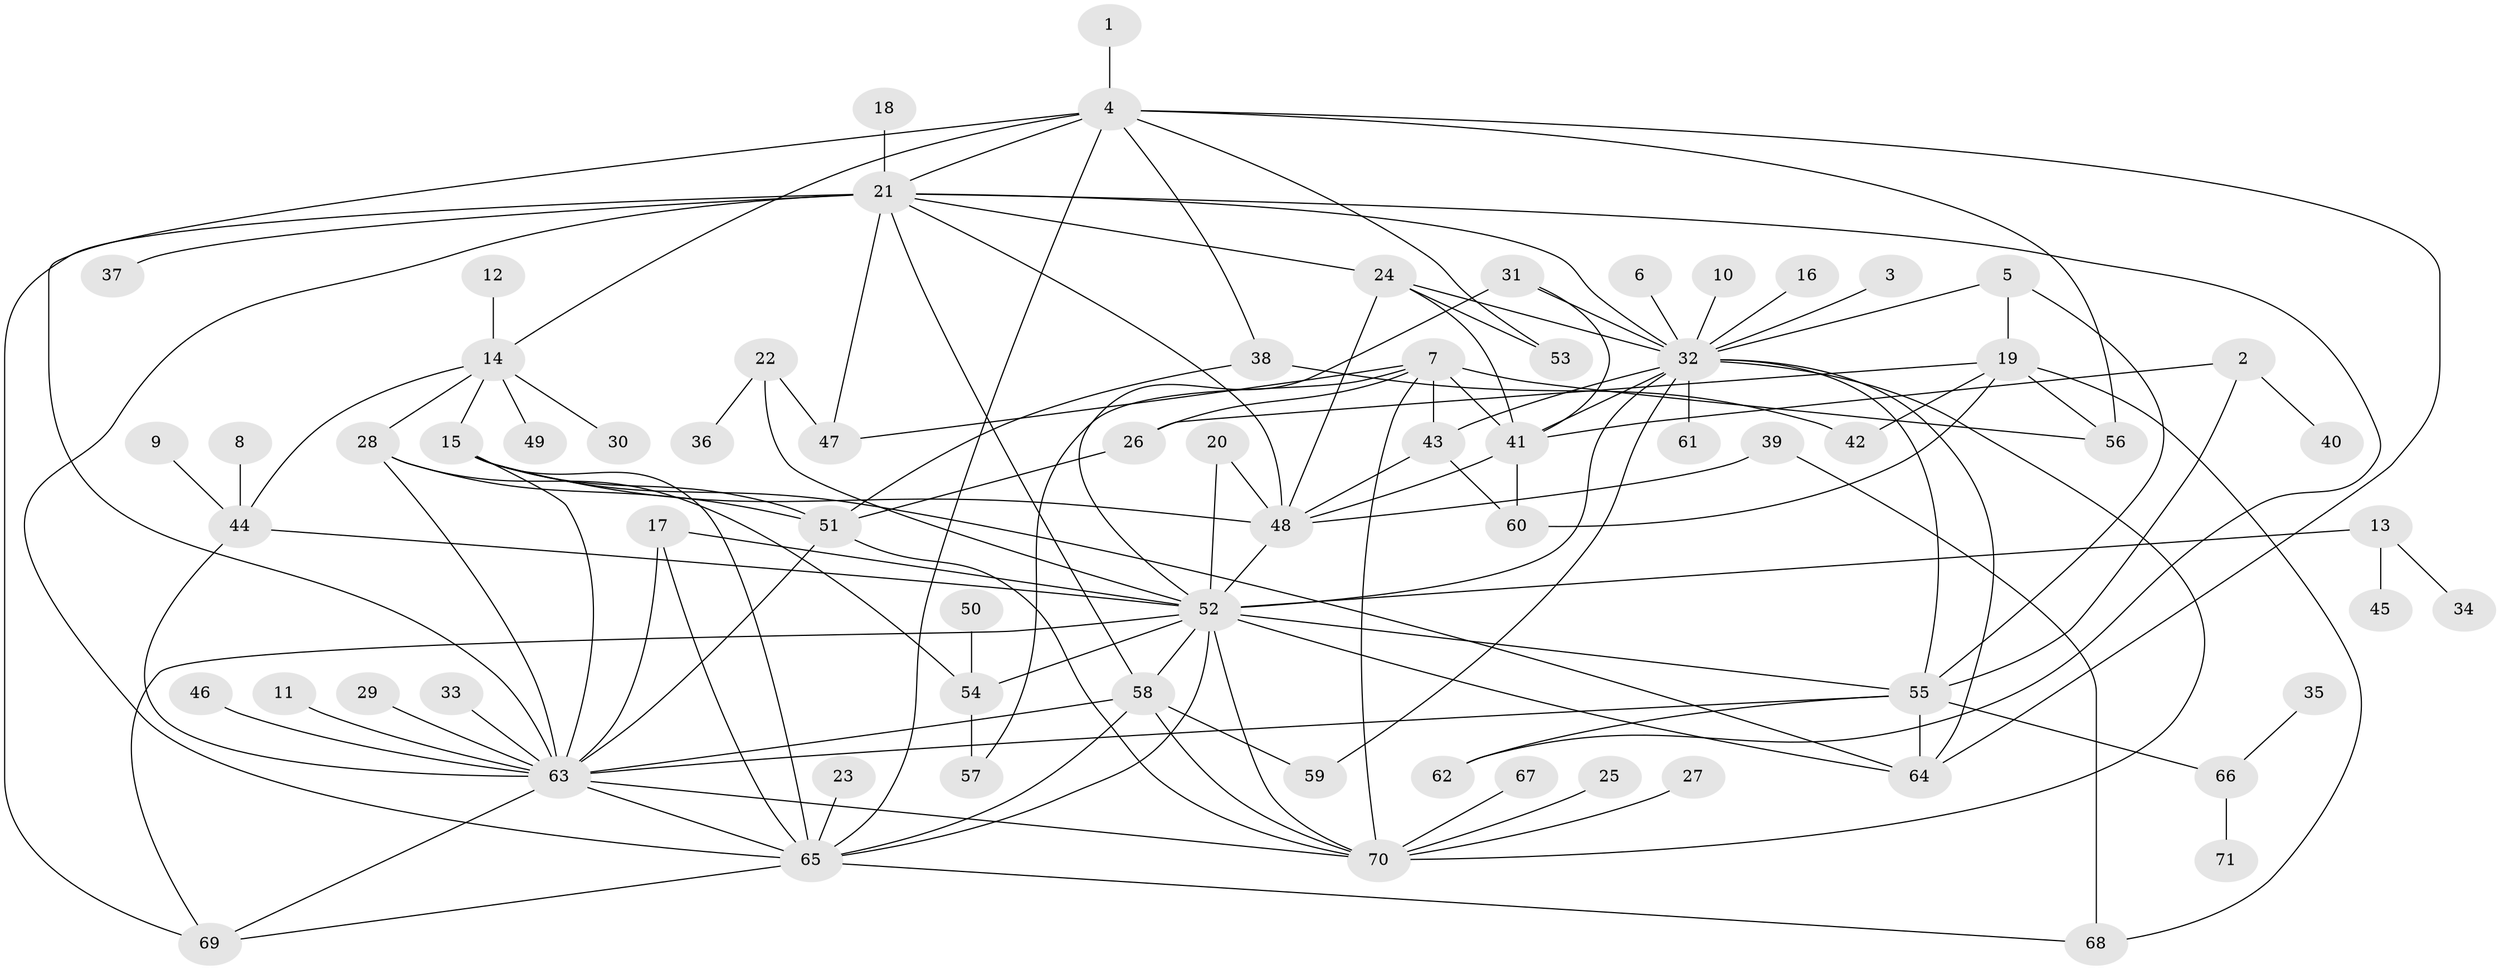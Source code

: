 // original degree distribution, {3: 0.1056338028169014, 9: 0.02112676056338028, 18: 0.007042253521126761, 15: 0.007042253521126761, 12: 0.014084507042253521, 6: 0.007042253521126761, 11: 0.007042253521126761, 8: 0.014084507042253521, 21: 0.007042253521126761, 2: 0.22535211267605634, 5: 0.056338028169014086, 1: 0.4295774647887324, 10: 0.014084507042253521, 7: 0.028169014084507043, 4: 0.056338028169014086}
// Generated by graph-tools (version 1.1) at 2025/01/03/09/25 03:01:40]
// undirected, 71 vertices, 129 edges
graph export_dot {
graph [start="1"]
  node [color=gray90,style=filled];
  1;
  2;
  3;
  4;
  5;
  6;
  7;
  8;
  9;
  10;
  11;
  12;
  13;
  14;
  15;
  16;
  17;
  18;
  19;
  20;
  21;
  22;
  23;
  24;
  25;
  26;
  27;
  28;
  29;
  30;
  31;
  32;
  33;
  34;
  35;
  36;
  37;
  38;
  39;
  40;
  41;
  42;
  43;
  44;
  45;
  46;
  47;
  48;
  49;
  50;
  51;
  52;
  53;
  54;
  55;
  56;
  57;
  58;
  59;
  60;
  61;
  62;
  63;
  64;
  65;
  66;
  67;
  68;
  69;
  70;
  71;
  1 -- 4 [weight=1.0];
  2 -- 40 [weight=1.0];
  2 -- 41 [weight=1.0];
  2 -- 55 [weight=2.0];
  3 -- 32 [weight=1.0];
  4 -- 14 [weight=1.0];
  4 -- 21 [weight=1.0];
  4 -- 38 [weight=1.0];
  4 -- 53 [weight=1.0];
  4 -- 56 [weight=1.0];
  4 -- 63 [weight=1.0];
  4 -- 64 [weight=1.0];
  4 -- 65 [weight=1.0];
  5 -- 19 [weight=1.0];
  5 -- 32 [weight=1.0];
  5 -- 55 [weight=1.0];
  6 -- 32 [weight=1.0];
  7 -- 26 [weight=1.0];
  7 -- 41 [weight=1.0];
  7 -- 43 [weight=1.0];
  7 -- 47 [weight=2.0];
  7 -- 56 [weight=1.0];
  7 -- 57 [weight=1.0];
  7 -- 70 [weight=1.0];
  8 -- 44 [weight=1.0];
  9 -- 44 [weight=1.0];
  10 -- 32 [weight=1.0];
  11 -- 63 [weight=1.0];
  12 -- 14 [weight=1.0];
  13 -- 34 [weight=1.0];
  13 -- 45 [weight=1.0];
  13 -- 52 [weight=1.0];
  14 -- 15 [weight=1.0];
  14 -- 28 [weight=1.0];
  14 -- 30 [weight=1.0];
  14 -- 44 [weight=1.0];
  14 -- 49 [weight=1.0];
  15 -- 48 [weight=1.0];
  15 -- 51 [weight=2.0];
  15 -- 63 [weight=1.0];
  15 -- 64 [weight=1.0];
  15 -- 65 [weight=1.0];
  16 -- 32 [weight=1.0];
  17 -- 52 [weight=1.0];
  17 -- 63 [weight=1.0];
  17 -- 65 [weight=1.0];
  18 -- 21 [weight=1.0];
  19 -- 26 [weight=1.0];
  19 -- 42 [weight=1.0];
  19 -- 56 [weight=1.0];
  19 -- 60 [weight=1.0];
  19 -- 68 [weight=1.0];
  20 -- 48 [weight=1.0];
  20 -- 52 [weight=1.0];
  21 -- 24 [weight=1.0];
  21 -- 32 [weight=1.0];
  21 -- 37 [weight=1.0];
  21 -- 47 [weight=2.0];
  21 -- 48 [weight=3.0];
  21 -- 58 [weight=1.0];
  21 -- 62 [weight=1.0];
  21 -- 65 [weight=1.0];
  21 -- 69 [weight=1.0];
  22 -- 36 [weight=1.0];
  22 -- 47 [weight=1.0];
  22 -- 52 [weight=1.0];
  23 -- 65 [weight=1.0];
  24 -- 32 [weight=1.0];
  24 -- 41 [weight=1.0];
  24 -- 48 [weight=1.0];
  24 -- 53 [weight=1.0];
  25 -- 70 [weight=1.0];
  26 -- 51 [weight=2.0];
  27 -- 70 [weight=1.0];
  28 -- 51 [weight=1.0];
  28 -- 54 [weight=1.0];
  28 -- 63 [weight=1.0];
  29 -- 63 [weight=1.0];
  31 -- 32 [weight=1.0];
  31 -- 41 [weight=1.0];
  31 -- 52 [weight=1.0];
  32 -- 41 [weight=1.0];
  32 -- 43 [weight=1.0];
  32 -- 52 [weight=1.0];
  32 -- 55 [weight=1.0];
  32 -- 59 [weight=1.0];
  32 -- 61 [weight=1.0];
  32 -- 64 [weight=1.0];
  32 -- 70 [weight=1.0];
  33 -- 63 [weight=1.0];
  35 -- 66 [weight=1.0];
  38 -- 42 [weight=1.0];
  38 -- 51 [weight=1.0];
  39 -- 48 [weight=1.0];
  39 -- 68 [weight=1.0];
  41 -- 48 [weight=1.0];
  41 -- 60 [weight=1.0];
  43 -- 48 [weight=1.0];
  43 -- 60 [weight=1.0];
  44 -- 52 [weight=1.0];
  44 -- 63 [weight=1.0];
  46 -- 63 [weight=1.0];
  48 -- 52 [weight=1.0];
  50 -- 54 [weight=1.0];
  51 -- 63 [weight=1.0];
  51 -- 70 [weight=1.0];
  52 -- 54 [weight=1.0];
  52 -- 55 [weight=2.0];
  52 -- 58 [weight=1.0];
  52 -- 64 [weight=1.0];
  52 -- 65 [weight=1.0];
  52 -- 69 [weight=1.0];
  52 -- 70 [weight=1.0];
  54 -- 57 [weight=1.0];
  55 -- 62 [weight=1.0];
  55 -- 63 [weight=1.0];
  55 -- 64 [weight=1.0];
  55 -- 66 [weight=1.0];
  58 -- 59 [weight=1.0];
  58 -- 63 [weight=1.0];
  58 -- 65 [weight=1.0];
  58 -- 70 [weight=1.0];
  63 -- 65 [weight=1.0];
  63 -- 69 [weight=1.0];
  63 -- 70 [weight=1.0];
  65 -- 68 [weight=1.0];
  65 -- 69 [weight=1.0];
  66 -- 71 [weight=1.0];
  67 -- 70 [weight=1.0];
}
